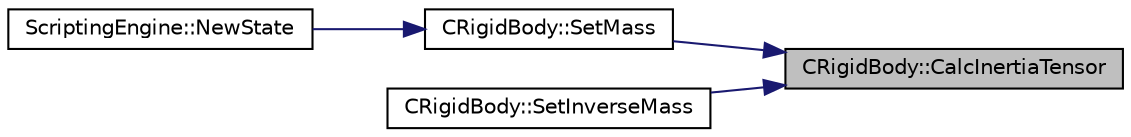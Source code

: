 digraph "CRigidBody::CalcInertiaTensor"
{
 // LATEX_PDF_SIZE
  edge [fontname="Helvetica",fontsize="10",labelfontname="Helvetica",labelfontsize="10"];
  node [fontname="Helvetica",fontsize="10",shape=record];
  rankdir="RL";
  Node24 [label="CRigidBody::CalcInertiaTensor",height=0.2,width=0.4,color="black", fillcolor="grey75", style="filled", fontcolor="black",tooltip=" "];
  Node24 -> Node25 [dir="back",color="midnightblue",fontsize="10",style="solid",fontname="Helvetica"];
  Node25 [label="CRigidBody::SetMass",height=0.2,width=0.4,color="black", fillcolor="white", style="filled",URL="$class_c_rigid_body.html#a27c6580ad18a8800dd25af5c21ed9a6e",tooltip=" "];
  Node25 -> Node26 [dir="back",color="midnightblue",fontsize="10",style="solid",fontname="Helvetica"];
  Node26 [label="ScriptingEngine::NewState",height=0.2,width=0.4,color="black", fillcolor="white", style="filled",URL="$class_scripting_engine.html#a125a0c206da8e74b8f6664c4e523606a",tooltip="Sets up the engine with initial processes and variables and exposes engine functionality to lua."];
  Node24 -> Node27 [dir="back",color="midnightblue",fontsize="10",style="solid",fontname="Helvetica"];
  Node27 [label="CRigidBody::SetInverseMass",height=0.2,width=0.4,color="black", fillcolor="white", style="filled",URL="$class_c_rigid_body.html#a2ccc28ae6b8e46e6dd4522eff4830b41",tooltip=" "];
}

